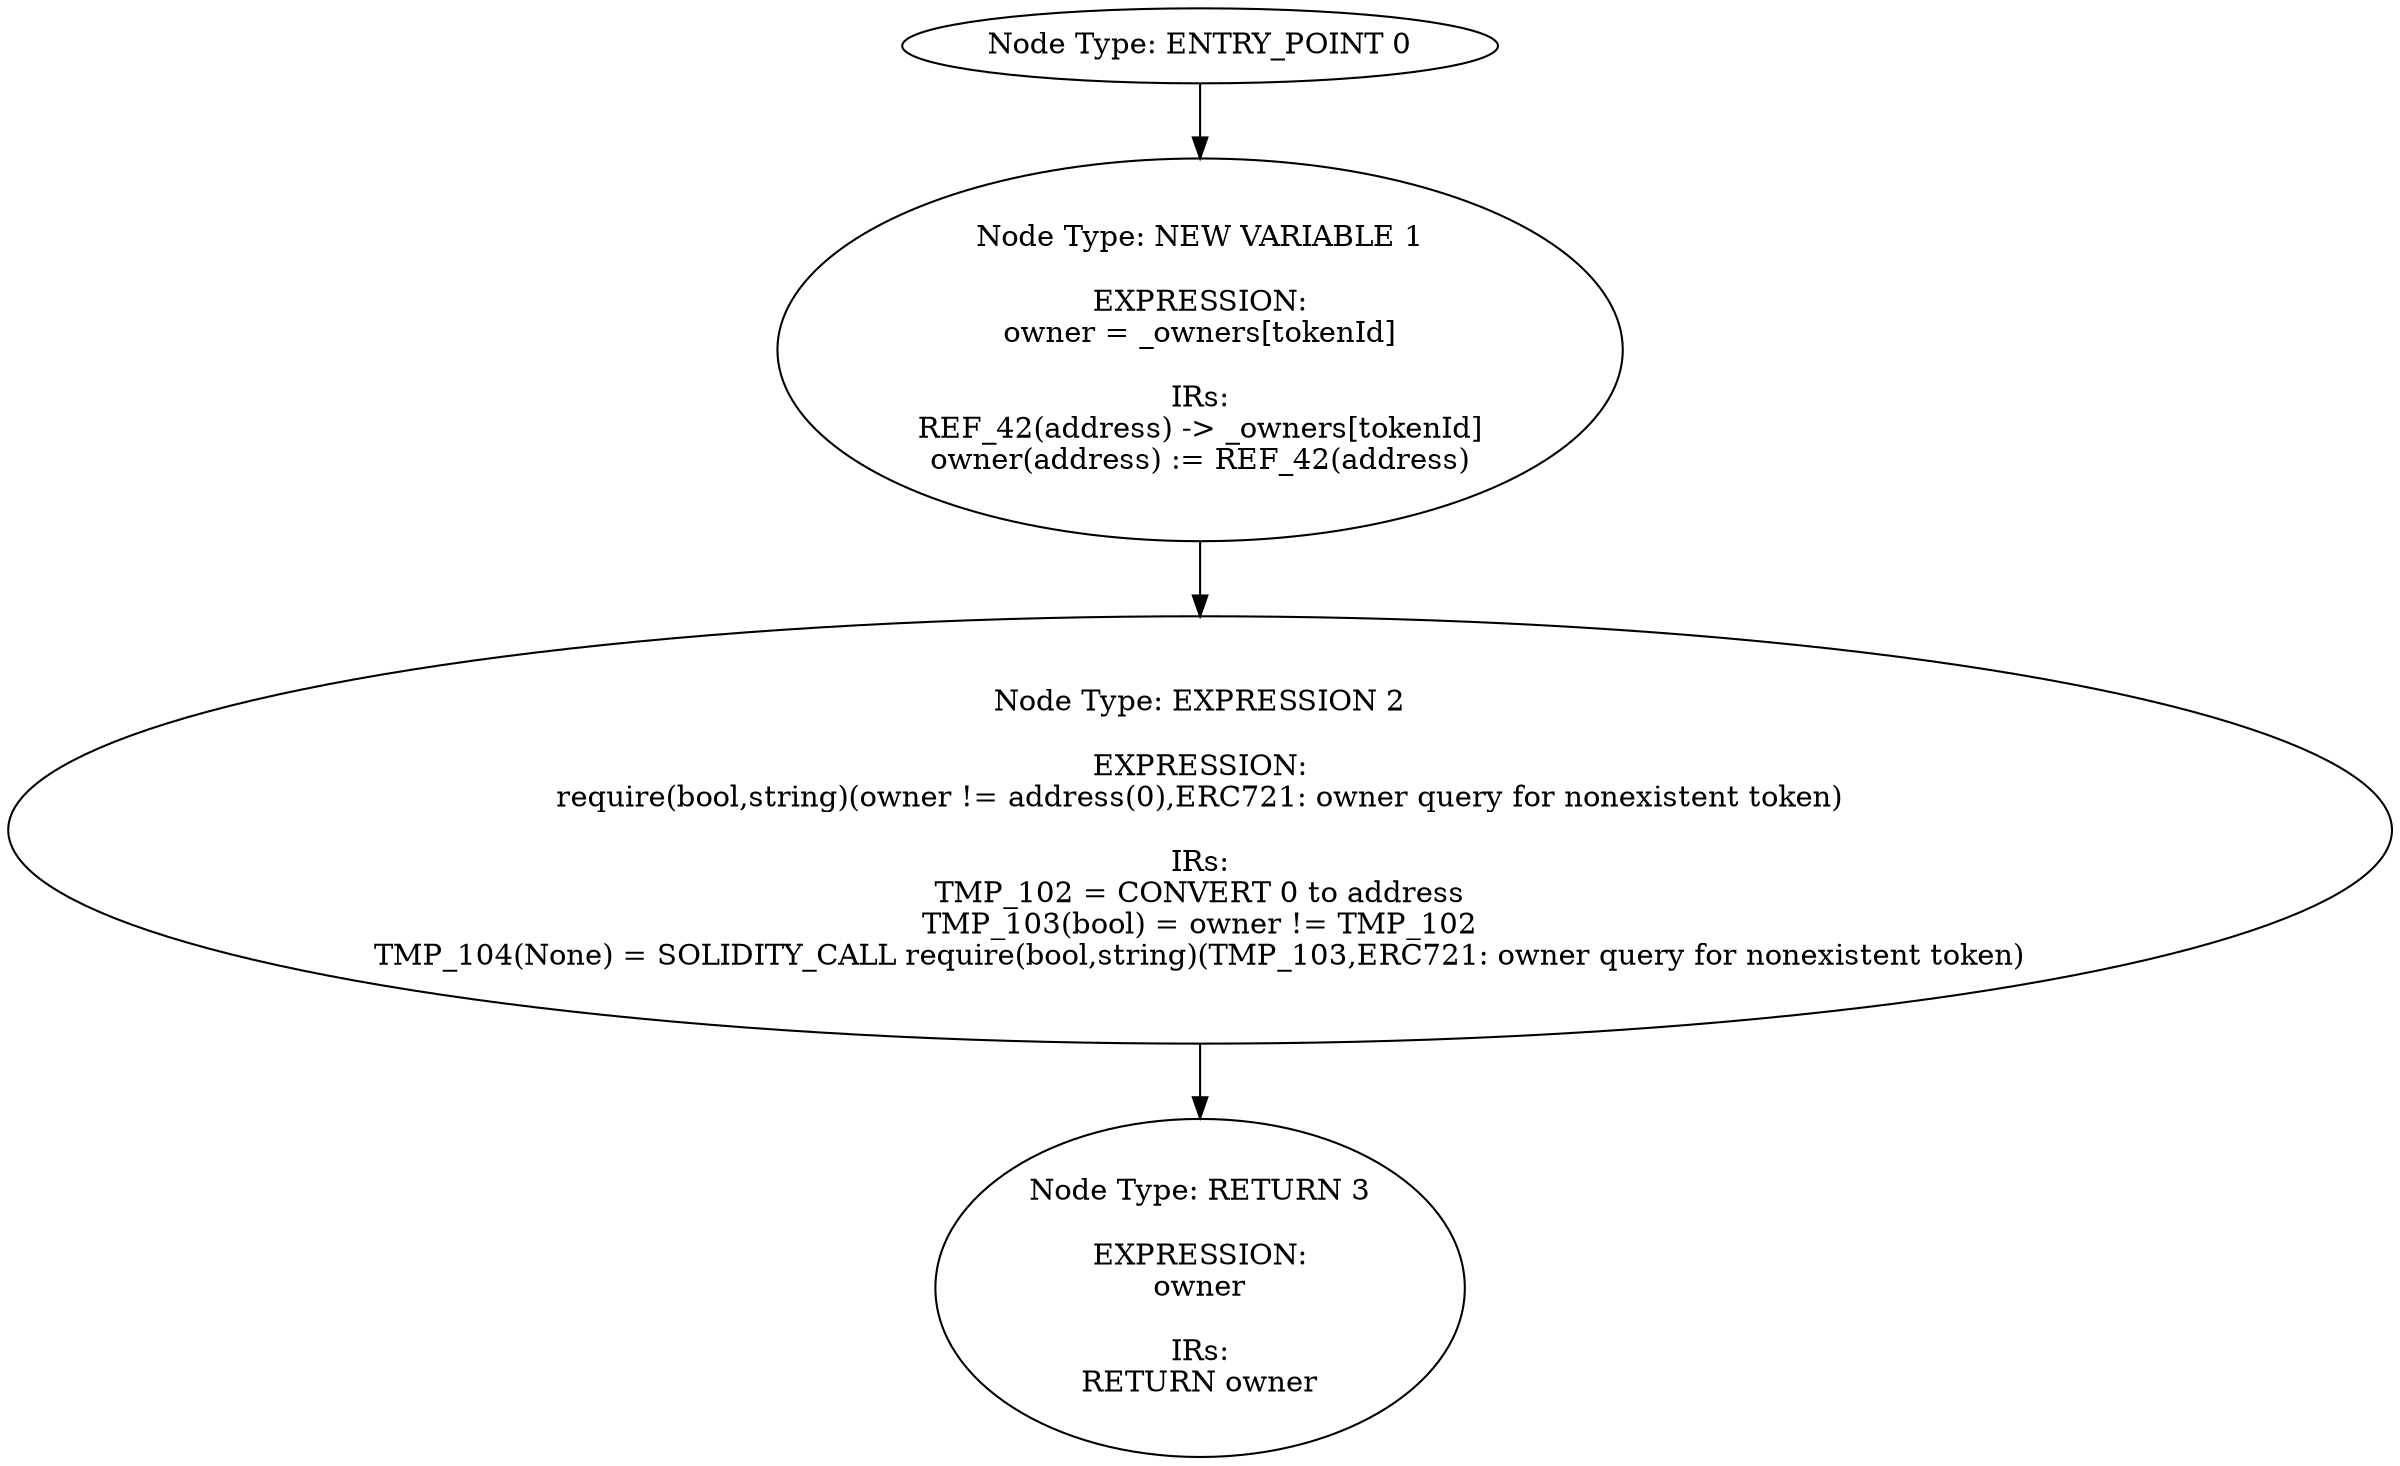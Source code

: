 digraph{
0[label="Node Type: ENTRY_POINT 0
"];
0->1;
1[label="Node Type: NEW VARIABLE 1

EXPRESSION:
owner = _owners[tokenId]

IRs:
REF_42(address) -> _owners[tokenId]
owner(address) := REF_42(address)"];
1->2;
2[label="Node Type: EXPRESSION 2

EXPRESSION:
require(bool,string)(owner != address(0),ERC721: owner query for nonexistent token)

IRs:
TMP_102 = CONVERT 0 to address
TMP_103(bool) = owner != TMP_102
TMP_104(None) = SOLIDITY_CALL require(bool,string)(TMP_103,ERC721: owner query for nonexistent token)"];
2->3;
3[label="Node Type: RETURN 3

EXPRESSION:
owner

IRs:
RETURN owner"];
}
